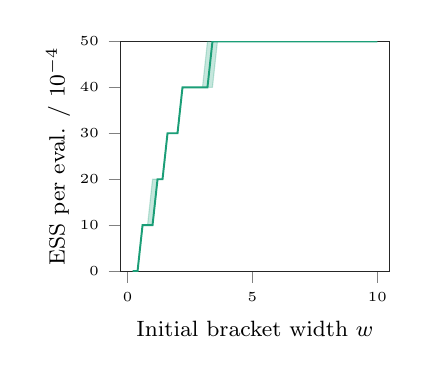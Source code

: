 % This file was created by matplotlib2tikz v0.6.11.
\pgfplotsset{scaled y ticks=false}
\begin{tikzpicture}

\definecolor{color0}{rgb}{0.106,0.62,0.467}

\begin{axis}[
  xlabel={\footnotesize Initial bracket width $w$},
  ylabel={\footnotesize ESS per eval. / $10^{-4}$},
  y label style={at={(axis description cs:-0.15,.5)},rotate=0,anchor=south},
  width=50mm,
  height=45mm,
  xmin=-0.29, xmax=10.49,
  ymin=-0.0, ymax=0.005,
  ytick={-0.001,0,0.001,0.002,0.003,0.004,0.005,0.006},
  yticklabels={,0,10,20,30,40,50,60},
  tick align=outside,
  tick pos=left,
  x grid style={white!80.0!black},
  y grid style={white!80.0!black},
  axis line style={lightgray!20.0!black},
  every tick label/.append style={font=\tiny},
]
\path [draw=color0, fill=color0, opacity=0.25] (axis cs:0.2,0.0)
--(axis cs:0.2,0.0)
--(axis cs:0.4,0.0)
--(axis cs:0.6,0.001)
--(axis cs:0.8,0.001)
--(axis cs:1,0.002)
--(axis cs:1.2,0.002)
--(axis cs:1.4,0.002)
--(axis cs:1.6,0.003)
--(axis cs:1.8,0.003)
--(axis cs:2,0.003)
--(axis cs:2.2,0.004)
--(axis cs:2.4,0.004)
--(axis cs:2.6,0.004)
--(axis cs:2.8,0.004)
--(axis cs:3,0.004)
--(axis cs:3.2,0.005)
--(axis cs:3.4,0.005)
--(axis cs:3.6,0.005)
--(axis cs:3.8,0.005)
--(axis cs:4,0.005)
--(axis cs:4.2,0.005)
--(axis cs:4.4,0.005)
--(axis cs:4.6,0.005)
--(axis cs:4.8,0.005)
--(axis cs:5,0.005)
--(axis cs:5.2,0.005)
--(axis cs:5.4,0.005)
--(axis cs:5.6,0.005)
--(axis cs:5.8,0.005)
--(axis cs:6,0.005)
--(axis cs:6.2,0.005)
--(axis cs:6.4,0.005)
--(axis cs:6.6,0.005)
--(axis cs:6.8,0.005)
--(axis cs:7,0.005)
--(axis cs:7.2,0.005)
--(axis cs:7.4,0.005)
--(axis cs:7.6,0.005)
--(axis cs:7.8,0.005)
--(axis cs:8,0.005)
--(axis cs:8.2,0.005)
--(axis cs:8.4,0.005)
--(axis cs:8.6,0.005)
--(axis cs:8.8,0.005)
--(axis cs:9,0.005)
--(axis cs:9.2,0.005)
--(axis cs:9.4,0.005)
--(axis cs:9.6,0.005)
--(axis cs:9.8,0.005)
--(axis cs:10,0.005)
--(axis cs:10,0.005)
--(axis cs:10,0.005)
--(axis cs:9.8,0.005)
--(axis cs:9.6,0.005)
--(axis cs:9.4,0.005)
--(axis cs:9.2,0.005)
--(axis cs:9,0.005)
--(axis cs:8.8,0.005)
--(axis cs:8.6,0.005)
--(axis cs:8.4,0.005)
--(axis cs:8.2,0.005)
--(axis cs:8,0.005)
--(axis cs:7.8,0.005)
--(axis cs:7.6,0.005)
--(axis cs:7.4,0.005)
--(axis cs:7.2,0.005)
--(axis cs:7,0.005)
--(axis cs:6.8,0.005)
--(axis cs:6.6,0.005)
--(axis cs:6.4,0.005)
--(axis cs:6.2,0.005)
--(axis cs:6,0.005)
--(axis cs:5.8,0.005)
--(axis cs:5.6,0.005)
--(axis cs:5.4,0.005)
--(axis cs:5.2,0.005)
--(axis cs:5,0.005)
--(axis cs:4.8,0.005)
--(axis cs:4.6,0.005)
--(axis cs:4.4,0.005)
--(axis cs:4.2,0.005)
--(axis cs:4,0.005)
--(axis cs:3.8,0.005)
--(axis cs:3.6,0.005)
--(axis cs:3.4,0.004)
--(axis cs:3.2,0.004)
--(axis cs:3,0.004)
--(axis cs:2.8,0.004)
--(axis cs:2.6,0.004)
--(axis cs:2.4,0.004)
--(axis cs:2.2,0.004)
--(axis cs:2,0.003)
--(axis cs:1.8,0.003)
--(axis cs:1.6,0.003)
--(axis cs:1.4,0.002)
--(axis cs:1.2,0.002)
--(axis cs:1,0.001)
--(axis cs:0.8,0.001)
--(axis cs:0.6,0.001)
--(axis cs:0.4,0.0)
--(axis cs:0.2,0.0)
--cycle;

\addplot [line width=0.7pt, color0, forget plot]
table {%
0.2 0.0
0.4 0.0
0.6 0.001
0.8 0.001
1 0.001
1.2 0.002
1.4 0.002
1.6 0.003
1.8 0.003
2 0.003
2.2 0.004
2.4 0.004
2.6 0.004
2.8 0.004
3 0.004
3.2 0.004
3.4 0.005
3.6 0.005
3.8 0.005
4 0.005
4.2 0.005
4.4 0.005
4.6 0.005
4.8 0.005
5 0.005
5.2 0.005
5.4 0.005
5.6 0.005
5.8 0.005
6 0.005
6.2 0.005
6.4 0.005
6.6 0.005
6.8 0.005
7 0.005
7.2 0.005
7.4 0.005
7.6 0.005
7.8 0.005
8 0.005
8.2 0.005
8.4 0.005
8.6 0.005
8.8 0.005
9 0.005
9.2 0.005
9.4 0.005
9.6 0.005
9.8 0.005
10 0.005
};

\end{axis}

\end{tikzpicture}
